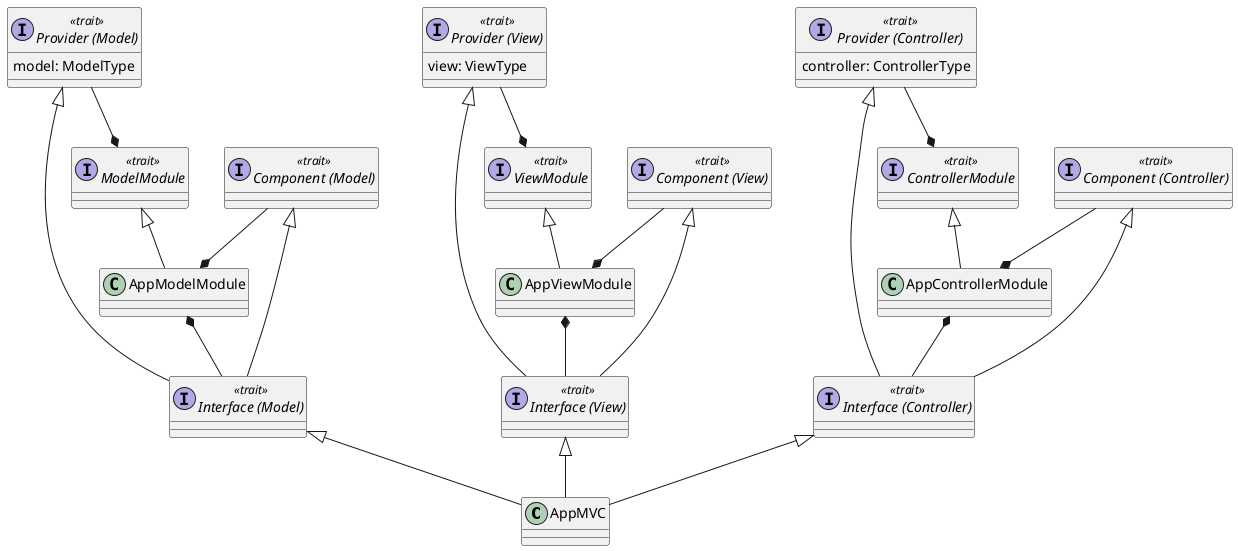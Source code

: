 @startuml

class AppMVC
"Interface (Model)" <|-- AppMVC
"Interface (View)" <|-- AppMVC
"Interface (Controller)" <|-- AppMVC

' Model '
interface ModelModule <<trait>>

interface "Provider (Model)" <<trait>> {
  model: ModelType
}

"Provider (Model)" --* ModelModule

class AppModelModule extends ModelModule {
}

interface "Component (Model)" <<trait>>

"Component (Model)" --* AppModelModule

interface "Interface (Model)" <<trait>>
"Provider (Model)" <|-- "Interface (Model)"
"Component (Model)" <|-- "Interface (Model)"

AppModelModule *-- "Interface (Model)"

' View '
interface ViewModule <<trait>>

interface "Provider (View)" <<trait>> {
  view: ViewType
}

"Provider (View)" --* ViewModule

class AppViewModule extends ViewModule {
}

interface "Component (View)" <<trait>>

"Component (View)" --* AppViewModule

interface "Interface (View)" <<trait>>
"Provider (View)" <|-- "Interface (View)"
"Component (View)" <|-- "Interface (View)"

AppViewModule *-- "Interface (View)"

' Controller '
interface ControllerModule <<trait>>

interface "Provider (Controller)" <<trait>> {
  controller: ControllerType
}

"Provider (Controller)" --* ControllerModule

class AppControllerModule extends ControllerModule {
}

interface "Component (Controller)" <<trait>>

"Component (Controller)" --* AppControllerModule

interface "Interface (Controller)" <<trait>>
"Provider (Controller)" <|-- "Interface (Controller)"
"Component (Controller)" <|-- "Interface (Controller)"

AppControllerModule *-- "Interface (Controller)"

@enduml